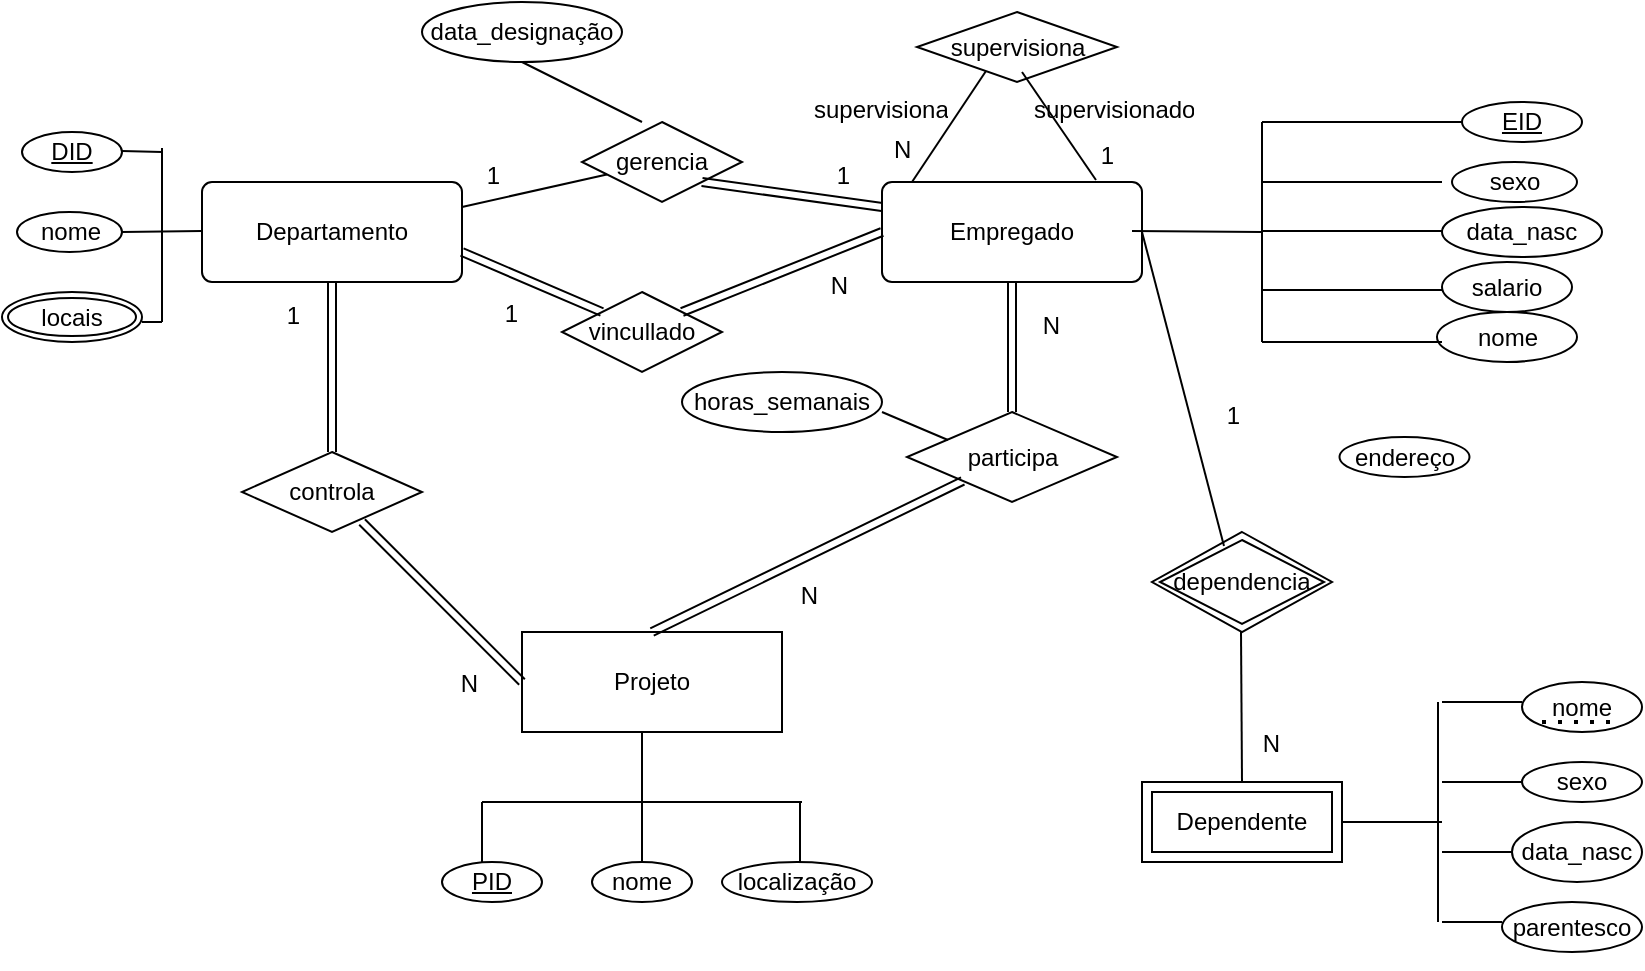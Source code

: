 <mxfile version="21.1.2" type="github">
  <diagram id="R2lEEEUBdFMjLlhIrx00" name="Page-1">
    <mxGraphModel dx="880" dy="452" grid="1" gridSize="10" guides="1" tooltips="1" connect="1" arrows="1" fold="1" page="1" pageScale="1" pageWidth="850" pageHeight="1100" math="0" shadow="0" extFonts="Permanent Marker^https://fonts.googleapis.com/css?family=Permanent+Marker">
      <root>
        <mxCell id="0" />
        <mxCell id="1" parent="0" />
        <mxCell id="FEb_sd7oXNeLTOC6ZRQs-1" value="Departamento" style="rounded=1;arcSize=10;whiteSpace=wrap;html=1;align=center;labelBackgroundColor=none;" parent="1" vertex="1">
          <mxGeometry x="100" y="150" width="130" height="50" as="geometry" />
        </mxCell>
        <mxCell id="FEb_sd7oXNeLTOC6ZRQs-3" value="DID" style="ellipse;whiteSpace=wrap;html=1;align=center;fontStyle=4;labelBackgroundColor=none;" parent="1" vertex="1">
          <mxGeometry x="10" y="125" width="50" height="20" as="geometry" />
        </mxCell>
        <mxCell id="FEb_sd7oXNeLTOC6ZRQs-13" value="nome&lt;br&gt;" style="ellipse;whiteSpace=wrap;html=1;align=center;labelBackgroundColor=none;" parent="1" vertex="1">
          <mxGeometry x="7.5" y="165" width="52.5" height="20" as="geometry" />
        </mxCell>
        <mxCell id="FEb_sd7oXNeLTOC6ZRQs-14" value="Empregado&lt;br&gt;" style="rounded=1;arcSize=10;whiteSpace=wrap;html=1;align=center;labelBackgroundColor=none;" parent="1" vertex="1">
          <mxGeometry x="440" y="150" width="130" height="50" as="geometry" />
        </mxCell>
        <mxCell id="FEb_sd7oXNeLTOC6ZRQs-15" value="EID" style="ellipse;whiteSpace=wrap;html=1;align=center;fontStyle=4;labelBackgroundColor=none;" parent="1" vertex="1">
          <mxGeometry x="730" y="110" width="60" height="20" as="geometry" />
        </mxCell>
        <mxCell id="FEb_sd7oXNeLTOC6ZRQs-16" value="nome&lt;br&gt;" style="ellipse;whiteSpace=wrap;html=1;align=center;labelBackgroundColor=none;" parent="1" vertex="1">
          <mxGeometry x="717.5" y="215" width="70" height="25" as="geometry" />
        </mxCell>
        <mxCell id="FEb_sd7oXNeLTOC6ZRQs-17" value="sexo&lt;br&gt;" style="ellipse;whiteSpace=wrap;html=1;align=center;labelBackgroundColor=none;" parent="1" vertex="1">
          <mxGeometry x="725" y="140" width="62.5" height="20" as="geometry" />
        </mxCell>
        <mxCell id="FEb_sd7oXNeLTOC6ZRQs-18" value="data_nasc&lt;br&gt;" style="ellipse;whiteSpace=wrap;html=1;align=center;labelBackgroundColor=none;" parent="1" vertex="1">
          <mxGeometry x="720" y="162.5" width="80" height="25" as="geometry" />
        </mxCell>
        <mxCell id="FEb_sd7oXNeLTOC6ZRQs-19" value="salario&lt;br&gt;" style="ellipse;whiteSpace=wrap;html=1;align=center;labelBackgroundColor=none;" parent="1" vertex="1">
          <mxGeometry x="720" y="190" width="65" height="25" as="geometry" />
        </mxCell>
        <mxCell id="FEb_sd7oXNeLTOC6ZRQs-20" value="endereço&lt;br&gt;" style="ellipse;whiteSpace=wrap;html=1;align=center;labelBackgroundColor=none;" parent="1" vertex="1">
          <mxGeometry x="668.75" y="277.5" width="65" height="20" as="geometry" />
        </mxCell>
        <mxCell id="FEb_sd7oXNeLTOC6ZRQs-21" value="vincullado" style="shape=rhombus;perimeter=rhombusPerimeter;whiteSpace=wrap;html=1;align=center;labelBackgroundColor=none;" parent="1" vertex="1">
          <mxGeometry x="280" y="205" width="80" height="40" as="geometry" />
        </mxCell>
        <mxCell id="FEb_sd7oXNeLTOC6ZRQs-39" value="" style="endArrow=none;html=1;rounded=0;labelBackgroundColor=none;fontColor=default;" parent="1" edge="1">
          <mxGeometry relative="1" as="geometry">
            <mxPoint x="455" y="150" as="sourcePoint" />
            <mxPoint x="495" y="90" as="targetPoint" />
            <Array as="points">
              <mxPoint x="475" y="120" />
            </Array>
          </mxGeometry>
        </mxCell>
        <mxCell id="FEb_sd7oXNeLTOC6ZRQs-40" value="1" style="resizable=0;html=1;whiteSpace=wrap;align=right;verticalAlign=bottom;labelBackgroundColor=none;" parent="FEb_sd7oXNeLTOC6ZRQs-39" connectable="0" vertex="1">
          <mxGeometry x="1" relative="1" as="geometry">
            <mxPoint x="63" y="55" as="offset" />
          </mxGeometry>
        </mxCell>
        <mxCell id="FEb_sd7oXNeLTOC6ZRQs-41" value="supervisiona" style="text;strokeColor=none;fillColor=none;spacingLeft=4;spacingRight=4;overflow=hidden;rotatable=0;points=[[0,0.5],[1,0.5]];portConstraint=eastwest;fontSize=12;whiteSpace=wrap;html=1;labelBackgroundColor=none;" parent="1" vertex="1">
          <mxGeometry x="400" y="100" width="77.5" height="30" as="geometry" />
        </mxCell>
        <mxCell id="FEb_sd7oXNeLTOC6ZRQs-42" value="supervisionado" style="text;strokeColor=none;fillColor=none;spacingLeft=4;spacingRight=4;overflow=hidden;rotatable=0;points=[[0,0.5],[1,0.5]];portConstraint=eastwest;fontSize=12;whiteSpace=wrap;html=1;labelBackgroundColor=none;" parent="1" vertex="1">
          <mxGeometry x="510" y="100" width="90" height="30" as="geometry" />
        </mxCell>
        <mxCell id="FEb_sd7oXNeLTOC6ZRQs-46" value="data_designação" style="ellipse;whiteSpace=wrap;html=1;align=center;labelBackgroundColor=none;" parent="1" vertex="1">
          <mxGeometry x="210" y="60" width="100" height="30" as="geometry" />
        </mxCell>
        <mxCell id="FEb_sd7oXNeLTOC6ZRQs-47" value="" style="endArrow=none;html=1;rounded=0;labelBackgroundColor=none;fontColor=default;" parent="1" edge="1">
          <mxGeometry relative="1" as="geometry">
            <mxPoint x="320" y="120" as="sourcePoint" />
            <mxPoint x="260" y="90" as="targetPoint" />
          </mxGeometry>
        </mxCell>
        <mxCell id="FEb_sd7oXNeLTOC6ZRQs-48" value="Projeto" style="whiteSpace=wrap;html=1;align=center;labelBackgroundColor=none;" parent="1" vertex="1">
          <mxGeometry x="260" y="375" width="130" height="50" as="geometry" />
        </mxCell>
        <mxCell id="FEb_sd7oXNeLTOC6ZRQs-49" value="controla&lt;br&gt;" style="shape=rhombus;perimeter=rhombusPerimeter;whiteSpace=wrap;html=1;align=center;labelBackgroundColor=none;" parent="1" vertex="1">
          <mxGeometry x="120" y="285" width="90" height="40" as="geometry" />
        </mxCell>
        <mxCell id="FEb_sd7oXNeLTOC6ZRQs-51" value="&lt;u&gt;PID&lt;/u&gt;" style="ellipse;whiteSpace=wrap;html=1;align=center;labelBackgroundColor=none;" parent="1" vertex="1">
          <mxGeometry x="220" y="490" width="50" height="20" as="geometry" />
        </mxCell>
        <mxCell id="FEb_sd7oXNeLTOC6ZRQs-53" value="nome&lt;br&gt;" style="ellipse;whiteSpace=wrap;html=1;align=center;labelBackgroundColor=none;" parent="1" vertex="1">
          <mxGeometry x="295" y="490" width="50" height="20" as="geometry" />
        </mxCell>
        <mxCell id="FEb_sd7oXNeLTOC6ZRQs-54" value="localização" style="ellipse;whiteSpace=wrap;html=1;align=center;labelBackgroundColor=none;" parent="1" vertex="1">
          <mxGeometry x="360" y="490" width="75" height="20" as="geometry" />
        </mxCell>
        <mxCell id="FEb_sd7oXNeLTOC6ZRQs-56" value="participa" style="shape=rhombus;perimeter=rhombusPerimeter;whiteSpace=wrap;html=1;align=center;labelBackgroundColor=none;" parent="1" vertex="1">
          <mxGeometry x="452.5" y="265" width="105" height="45" as="geometry" />
        </mxCell>
        <mxCell id="FEb_sd7oXNeLTOC6ZRQs-63" value="horas_semanais" style="ellipse;whiteSpace=wrap;html=1;align=center;labelBackgroundColor=none;" parent="1" vertex="1">
          <mxGeometry x="340" y="245" width="100" height="30" as="geometry" />
        </mxCell>
        <mxCell id="FEb_sd7oXNeLTOC6ZRQs-68" value="dependencia" style="shape=rhombus;double=1;perimeter=rhombusPerimeter;whiteSpace=wrap;html=1;align=center;labelBackgroundColor=none;" parent="1" vertex="1">
          <mxGeometry x="575" y="325" width="90" height="50" as="geometry" />
        </mxCell>
        <mxCell id="FEb_sd7oXNeLTOC6ZRQs-69" value="Dependente" style="shape=ext;margin=3;double=1;whiteSpace=wrap;html=1;align=center;labelBackgroundColor=none;" parent="1" vertex="1">
          <mxGeometry x="570" y="450" width="100" height="40" as="geometry" />
        </mxCell>
        <mxCell id="FEb_sd7oXNeLTOC6ZRQs-71" value="nome" style="ellipse;whiteSpace=wrap;html=1;align=center;labelBackgroundColor=none;" parent="1" vertex="1">
          <mxGeometry x="760" y="400" width="60" height="25" as="geometry" />
        </mxCell>
        <mxCell id="FEb_sd7oXNeLTOC6ZRQs-72" value="sexo" style="ellipse;whiteSpace=wrap;html=1;align=center;labelBackgroundColor=none;" parent="1" vertex="1">
          <mxGeometry x="760" y="440" width="60" height="20" as="geometry" />
        </mxCell>
        <mxCell id="FEb_sd7oXNeLTOC6ZRQs-74" value="data_nasc" style="ellipse;whiteSpace=wrap;html=1;align=center;labelBackgroundColor=none;" parent="1" vertex="1">
          <mxGeometry x="755" y="470" width="65" height="30" as="geometry" />
        </mxCell>
        <mxCell id="FEb_sd7oXNeLTOC6ZRQs-75" value="parentesco" style="ellipse;whiteSpace=wrap;html=1;align=center;labelBackgroundColor=none;" parent="1" vertex="1">
          <mxGeometry x="750" y="510" width="70" height="25" as="geometry" />
        </mxCell>
        <mxCell id="FEb_sd7oXNeLTOC6ZRQs-77" value="" style="endArrow=none;html=1;rounded=0;labelBackgroundColor=none;fontColor=default;entryX=0.5;entryY=0;entryDx=0;entryDy=0;" parent="1" target="FEb_sd7oXNeLTOC6ZRQs-69" edge="1">
          <mxGeometry relative="1" as="geometry">
            <mxPoint x="619.5" y="375" as="sourcePoint" />
            <mxPoint x="619.5" y="445" as="targetPoint" />
          </mxGeometry>
        </mxCell>
        <mxCell id="FEb_sd7oXNeLTOC6ZRQs-78" value="N" style="resizable=0;html=1;whiteSpace=wrap;align=right;verticalAlign=bottom;labelBackgroundColor=none;" parent="FEb_sd7oXNeLTOC6ZRQs-77" connectable="0" vertex="1">
          <mxGeometry x="1" relative="1" as="geometry">
            <mxPoint x="21" y="-10" as="offset" />
          </mxGeometry>
        </mxCell>
        <mxCell id="FEb_sd7oXNeLTOC6ZRQs-79" value="" style="endArrow=none;html=1;rounded=0;exitX=1;exitY=0.5;exitDx=0;exitDy=0;labelBackgroundColor=none;fontColor=default;entryX=0.4;entryY=0.14;entryDx=0;entryDy=0;entryPerimeter=0;" parent="1" source="FEb_sd7oXNeLTOC6ZRQs-14" target="FEb_sd7oXNeLTOC6ZRQs-68" edge="1">
          <mxGeometry relative="1" as="geometry">
            <mxPoint x="580" y="170" as="sourcePoint" />
            <mxPoint x="645" y="174.5" as="targetPoint" />
          </mxGeometry>
        </mxCell>
        <mxCell id="FEb_sd7oXNeLTOC6ZRQs-80" value="1" style="resizable=0;html=1;whiteSpace=wrap;align=right;verticalAlign=bottom;labelBackgroundColor=none;" parent="FEb_sd7oXNeLTOC6ZRQs-79" connectable="0" vertex="1">
          <mxGeometry x="1" relative="1" as="geometry">
            <mxPoint x="9" y="-57" as="offset" />
          </mxGeometry>
        </mxCell>
        <mxCell id="FEb_sd7oXNeLTOC6ZRQs-82" value="supervisiona" style="shape=rhombus;perimeter=rhombusPerimeter;whiteSpace=wrap;html=1;align=center;labelBackgroundColor=none;" parent="1" vertex="1">
          <mxGeometry x="457.5" y="65" width="100" height="35" as="geometry" />
        </mxCell>
        <mxCell id="FEb_sd7oXNeLTOC6ZRQs-85" value="" style="endArrow=none;html=1;rounded=0;entryX=0.823;entryY=-0.02;entryDx=0;entryDy=0;entryPerimeter=0;labelBackgroundColor=none;fontColor=default;" parent="1" target="FEb_sd7oXNeLTOC6ZRQs-14" edge="1">
          <mxGeometry relative="1" as="geometry">
            <mxPoint x="510" y="95" as="sourcePoint" />
            <mxPoint x="570" y="145" as="targetPoint" />
          </mxGeometry>
        </mxCell>
        <mxCell id="FEb_sd7oXNeLTOC6ZRQs-87" value="N" style="text;strokeColor=none;fillColor=none;spacingLeft=4;spacingRight=4;overflow=hidden;rotatable=0;points=[[0,0.5],[1,0.5]];portConstraint=eastwest;fontSize=12;whiteSpace=wrap;html=1;labelBackgroundColor=none;" parent="1" vertex="1">
          <mxGeometry x="440" y="120" width="20" height="20" as="geometry" />
        </mxCell>
        <mxCell id="FEb_sd7oXNeLTOC6ZRQs-91" value="gerencia" style="shape=rhombus;perimeter=rhombusPerimeter;whiteSpace=wrap;html=1;align=center;labelBackgroundColor=none;" parent="1" vertex="1">
          <mxGeometry x="290" y="120" width="80" height="40" as="geometry" />
        </mxCell>
        <mxCell id="FEb_sd7oXNeLTOC6ZRQs-95" value="" style="endArrow=none;html=1;rounded=0;exitX=1;exitY=0.25;exitDx=0;exitDy=0;labelBackgroundColor=none;fontColor=default;" parent="1" source="FEb_sd7oXNeLTOC6ZRQs-1" target="FEb_sd7oXNeLTOC6ZRQs-91" edge="1">
          <mxGeometry relative="1" as="geometry">
            <mxPoint x="160" y="80" as="sourcePoint" />
            <mxPoint x="320" y="80" as="targetPoint" />
          </mxGeometry>
        </mxCell>
        <mxCell id="FEb_sd7oXNeLTOC6ZRQs-96" value="1" style="resizable=0;html=1;whiteSpace=wrap;align=right;verticalAlign=bottom;labelBackgroundColor=none;" parent="FEb_sd7oXNeLTOC6ZRQs-95" connectable="0" vertex="1">
          <mxGeometry x="1" relative="1" as="geometry">
            <mxPoint x="-52" y="9" as="offset" />
          </mxGeometry>
        </mxCell>
        <mxCell id="FEb_sd7oXNeLTOC6ZRQs-101" value="" style="shape=link;html=1;rounded=0;entryX=0;entryY=0;entryDx=0;entryDy=0;labelBackgroundColor=none;fontColor=default;" parent="1" target="FEb_sd7oXNeLTOC6ZRQs-21" edge="1">
          <mxGeometry relative="1" as="geometry">
            <mxPoint x="230" y="185" as="sourcePoint" />
            <mxPoint x="310" y="205" as="targetPoint" />
            <Array as="points" />
          </mxGeometry>
        </mxCell>
        <mxCell id="FEb_sd7oXNeLTOC6ZRQs-102" value="1" style="resizable=0;html=1;whiteSpace=wrap;align=right;verticalAlign=bottom;labelBackgroundColor=none;" parent="FEb_sd7oXNeLTOC6ZRQs-101" connectable="0" vertex="1">
          <mxGeometry x="1" relative="1" as="geometry">
            <mxPoint x="-40" y="10" as="offset" />
          </mxGeometry>
        </mxCell>
        <mxCell id="FEb_sd7oXNeLTOC6ZRQs-105" value="" style="shape=link;html=1;rounded=0;entryX=0;entryY=0.25;entryDx=0;entryDy=0;exitX=1;exitY=1;exitDx=0;exitDy=0;labelBackgroundColor=none;fontColor=default;" parent="1" source="FEb_sd7oXNeLTOC6ZRQs-91" target="FEb_sd7oXNeLTOC6ZRQs-14" edge="1">
          <mxGeometry relative="1" as="geometry">
            <mxPoint x="360" y="150" as="sourcePoint" />
            <mxPoint x="505" y="150" as="targetPoint" />
          </mxGeometry>
        </mxCell>
        <mxCell id="FEb_sd7oXNeLTOC6ZRQs-106" value="1" style="resizable=0;html=1;whiteSpace=wrap;align=right;verticalAlign=bottom;labelBackgroundColor=none;" parent="FEb_sd7oXNeLTOC6ZRQs-105" connectable="0" vertex="1">
          <mxGeometry x="1" relative="1" as="geometry">
            <mxPoint x="-15" y="-7" as="offset" />
          </mxGeometry>
        </mxCell>
        <mxCell id="FEb_sd7oXNeLTOC6ZRQs-107" value="" style="shape=link;html=1;rounded=0;entryX=0;entryY=0.5;entryDx=0;entryDy=0;exitX=1;exitY=0;exitDx=0;exitDy=0;labelBackgroundColor=none;fontColor=default;" parent="1" source="FEb_sd7oXNeLTOC6ZRQs-21" target="FEb_sd7oXNeLTOC6ZRQs-14" edge="1">
          <mxGeometry relative="1" as="geometry">
            <mxPoint x="340" y="210" as="sourcePoint" />
            <mxPoint x="500" y="210" as="targetPoint" />
          </mxGeometry>
        </mxCell>
        <mxCell id="FEb_sd7oXNeLTOC6ZRQs-108" value="N" style="resizable=0;html=1;whiteSpace=wrap;align=right;verticalAlign=bottom;labelBackgroundColor=none;" parent="FEb_sd7oXNeLTOC6ZRQs-107" connectable="0" vertex="1">
          <mxGeometry x="1" relative="1" as="geometry">
            <mxPoint x="-15" y="35" as="offset" />
          </mxGeometry>
        </mxCell>
        <mxCell id="FEb_sd7oXNeLTOC6ZRQs-111" value="locais" style="ellipse;shape=doubleEllipse;margin=3;whiteSpace=wrap;html=1;align=center;labelBackgroundColor=none;" parent="1" vertex="1">
          <mxGeometry y="205" width="70" height="25" as="geometry" />
        </mxCell>
        <mxCell id="FEb_sd7oXNeLTOC6ZRQs-115" value="" style="shape=link;html=1;rounded=0;entryX=0.5;entryY=0;entryDx=0;entryDy=0;exitX=0.5;exitY=1;exitDx=0;exitDy=0;" parent="1" source="FEb_sd7oXNeLTOC6ZRQs-14" target="FEb_sd7oXNeLTOC6ZRQs-56" edge="1">
          <mxGeometry relative="1" as="geometry">
            <mxPoint x="510" y="200" as="sourcePoint" />
            <mxPoint x="520" y="250" as="targetPoint" />
          </mxGeometry>
        </mxCell>
        <mxCell id="FEb_sd7oXNeLTOC6ZRQs-116" value="N" style="resizable=0;html=1;whiteSpace=wrap;align=right;verticalAlign=bottom;" parent="FEb_sd7oXNeLTOC6ZRQs-115" connectable="0" vertex="1">
          <mxGeometry x="1" relative="1" as="geometry">
            <mxPoint x="25" y="-35" as="offset" />
          </mxGeometry>
        </mxCell>
        <mxCell id="FEb_sd7oXNeLTOC6ZRQs-117" value="" style="shape=link;html=1;rounded=0;exitX=0.5;exitY=0;exitDx=0;exitDy=0;" parent="1" source="FEb_sd7oXNeLTOC6ZRQs-48" target="FEb_sd7oXNeLTOC6ZRQs-56" edge="1">
          <mxGeometry relative="1" as="geometry">
            <mxPoint x="320" y="370" as="sourcePoint" />
            <mxPoint x="480" y="370" as="targetPoint" />
          </mxGeometry>
        </mxCell>
        <mxCell id="FEb_sd7oXNeLTOC6ZRQs-118" value="N" style="resizable=0;html=1;whiteSpace=wrap;align=right;verticalAlign=bottom;" parent="FEb_sd7oXNeLTOC6ZRQs-117" connectable="0" vertex="1">
          <mxGeometry x="1" relative="1" as="geometry">
            <mxPoint x="-71" y="66" as="offset" />
          </mxGeometry>
        </mxCell>
        <mxCell id="FEb_sd7oXNeLTOC6ZRQs-119" value="" style="shape=link;html=1;rounded=0;exitX=0.667;exitY=0.875;exitDx=0;exitDy=0;exitPerimeter=0;entryX=0;entryY=0.5;entryDx=0;entryDy=0;" parent="1" source="FEb_sd7oXNeLTOC6ZRQs-49" target="FEb_sd7oXNeLTOC6ZRQs-48" edge="1">
          <mxGeometry relative="1" as="geometry">
            <mxPoint x="120" y="400" as="sourcePoint" />
            <mxPoint x="120" y="480" as="targetPoint" />
          </mxGeometry>
        </mxCell>
        <mxCell id="FEb_sd7oXNeLTOC6ZRQs-120" value="N" style="resizable=0;html=1;whiteSpace=wrap;align=right;verticalAlign=bottom;" parent="FEb_sd7oXNeLTOC6ZRQs-119" connectable="0" vertex="1">
          <mxGeometry x="1" relative="1" as="geometry">
            <mxPoint x="-20" y="10" as="offset" />
          </mxGeometry>
        </mxCell>
        <mxCell id="FEb_sd7oXNeLTOC6ZRQs-122" value="" style="shape=link;html=1;rounded=0;entryX=0.5;entryY=0;entryDx=0;entryDy=0;exitX=0.5;exitY=1;exitDx=0;exitDy=0;" parent="1" source="FEb_sd7oXNeLTOC6ZRQs-1" target="FEb_sd7oXNeLTOC6ZRQs-49" edge="1">
          <mxGeometry relative="1" as="geometry">
            <mxPoint x="150" y="200" as="sourcePoint" />
            <mxPoint x="310" y="200" as="targetPoint" />
          </mxGeometry>
        </mxCell>
        <mxCell id="FEb_sd7oXNeLTOC6ZRQs-123" value="1" style="resizable=0;html=1;whiteSpace=wrap;align=right;verticalAlign=bottom;" parent="FEb_sd7oXNeLTOC6ZRQs-122" connectable="0" vertex="1">
          <mxGeometry x="1" relative="1" as="geometry">
            <mxPoint x="-15" y="-60" as="offset" />
          </mxGeometry>
        </mxCell>
        <mxCell id="FEb_sd7oXNeLTOC6ZRQs-124" value="" style="endArrow=none;html=1;rounded=0;" parent="1" edge="1">
          <mxGeometry relative="1" as="geometry">
            <mxPoint x="60" y="175" as="sourcePoint" />
            <mxPoint x="100" y="174.5" as="targetPoint" />
          </mxGeometry>
        </mxCell>
        <mxCell id="FEb_sd7oXNeLTOC6ZRQs-134" value="" style="endArrow=none;html=1;rounded=0;" parent="1" edge="1">
          <mxGeometry relative="1" as="geometry">
            <mxPoint x="60" y="134.5" as="sourcePoint" />
            <mxPoint x="80" y="135" as="targetPoint" />
          </mxGeometry>
        </mxCell>
        <mxCell id="FEb_sd7oXNeLTOC6ZRQs-135" value="" style="endArrow=none;html=1;rounded=0;" parent="1" edge="1">
          <mxGeometry relative="1" as="geometry">
            <mxPoint x="70" y="220" as="sourcePoint" />
            <mxPoint x="80" y="220" as="targetPoint" />
          </mxGeometry>
        </mxCell>
        <mxCell id="FEb_sd7oXNeLTOC6ZRQs-136" value="" style="endArrow=none;html=1;rounded=0;" parent="1" edge="1">
          <mxGeometry relative="1" as="geometry">
            <mxPoint x="80" y="133" as="sourcePoint" />
            <mxPoint x="80" y="220" as="targetPoint" />
          </mxGeometry>
        </mxCell>
        <mxCell id="FEb_sd7oXNeLTOC6ZRQs-138" value="" style="endArrow=none;html=1;rounded=0;" parent="1" edge="1">
          <mxGeometry relative="1" as="geometry">
            <mxPoint x="320" y="425" as="sourcePoint" />
            <mxPoint x="320" y="460" as="targetPoint" />
          </mxGeometry>
        </mxCell>
        <mxCell id="FEb_sd7oXNeLTOC6ZRQs-139" value="" style="endArrow=none;html=1;rounded=0;" parent="1" edge="1">
          <mxGeometry relative="1" as="geometry">
            <mxPoint x="240" y="460" as="sourcePoint" />
            <mxPoint x="400" y="460" as="targetPoint" />
          </mxGeometry>
        </mxCell>
        <mxCell id="FEb_sd7oXNeLTOC6ZRQs-140" value="" style="endArrow=none;html=1;rounded=0;" parent="1" edge="1">
          <mxGeometry relative="1" as="geometry">
            <mxPoint x="240" y="460" as="sourcePoint" />
            <mxPoint x="240" y="490" as="targetPoint" />
          </mxGeometry>
        </mxCell>
        <mxCell id="FEb_sd7oXNeLTOC6ZRQs-141" value="" style="endArrow=none;html=1;rounded=0;" parent="1" edge="1">
          <mxGeometry relative="1" as="geometry">
            <mxPoint x="440" y="480" as="sourcePoint" />
            <mxPoint x="440" y="480" as="targetPoint" />
          </mxGeometry>
        </mxCell>
        <mxCell id="FEb_sd7oXNeLTOC6ZRQs-142" value="" style="endArrow=none;html=1;rounded=0;" parent="1" edge="1">
          <mxGeometry relative="1" as="geometry">
            <mxPoint x="399" y="460" as="sourcePoint" />
            <mxPoint x="399" y="490" as="targetPoint" />
          </mxGeometry>
        </mxCell>
        <mxCell id="FEb_sd7oXNeLTOC6ZRQs-143" value="" style="endArrow=none;html=1;rounded=0;" parent="1" edge="1">
          <mxGeometry relative="1" as="geometry">
            <mxPoint x="320" y="460" as="sourcePoint" />
            <mxPoint x="320" y="490" as="targetPoint" />
          </mxGeometry>
        </mxCell>
        <mxCell id="FEb_sd7oXNeLTOC6ZRQs-144" value="" style="endArrow=none;html=1;rounded=0;entryX=0.195;entryY=0.311;entryDx=0;entryDy=0;entryPerimeter=0;" parent="1" target="FEb_sd7oXNeLTOC6ZRQs-56" edge="1">
          <mxGeometry relative="1" as="geometry">
            <mxPoint x="440" y="265" as="sourcePoint" />
            <mxPoint x="480" y="285" as="targetPoint" />
          </mxGeometry>
        </mxCell>
        <mxCell id="FEb_sd7oXNeLTOC6ZRQs-148" value="" style="endArrow=none;html=1;rounded=0;" parent="1" edge="1">
          <mxGeometry relative="1" as="geometry">
            <mxPoint x="565" y="174.5" as="sourcePoint" />
            <mxPoint x="630" y="175" as="targetPoint" />
          </mxGeometry>
        </mxCell>
        <mxCell id="FEb_sd7oXNeLTOC6ZRQs-149" value="" style="endArrow=none;html=1;rounded=0;" parent="1" edge="1">
          <mxGeometry relative="1" as="geometry">
            <mxPoint x="630" y="120" as="sourcePoint" />
            <mxPoint x="630" y="230" as="targetPoint" />
          </mxGeometry>
        </mxCell>
        <mxCell id="FEb_sd7oXNeLTOC6ZRQs-151" value="" style="endArrow=none;html=1;rounded=0;" parent="1" edge="1">
          <mxGeometry relative="1" as="geometry">
            <mxPoint x="630" y="230" as="sourcePoint" />
            <mxPoint x="720" y="230" as="targetPoint" />
          </mxGeometry>
        </mxCell>
        <mxCell id="FEb_sd7oXNeLTOC6ZRQs-154" value="" style="endArrow=none;html=1;rounded=0;" parent="1" edge="1">
          <mxGeometry relative="1" as="geometry">
            <mxPoint x="630" y="204" as="sourcePoint" />
            <mxPoint x="720" y="204" as="targetPoint" />
          </mxGeometry>
        </mxCell>
        <mxCell id="FEb_sd7oXNeLTOC6ZRQs-155" value="" style="endArrow=none;html=1;rounded=0;" parent="1" edge="1">
          <mxGeometry relative="1" as="geometry">
            <mxPoint x="630" y="174.5" as="sourcePoint" />
            <mxPoint x="720" y="174.5" as="targetPoint" />
            <Array as="points">
              <mxPoint x="690" y="174.5" />
            </Array>
          </mxGeometry>
        </mxCell>
        <mxCell id="FEb_sd7oXNeLTOC6ZRQs-160" value="" style="endArrow=none;html=1;rounded=0;" parent="1" edge="1">
          <mxGeometry relative="1" as="geometry">
            <mxPoint x="630" y="150" as="sourcePoint" />
            <mxPoint x="720" y="150" as="targetPoint" />
          </mxGeometry>
        </mxCell>
        <mxCell id="FEb_sd7oXNeLTOC6ZRQs-161" value="" style="endArrow=none;html=1;rounded=0;entryX=0;entryY=0.5;entryDx=0;entryDy=0;" parent="1" target="FEb_sd7oXNeLTOC6ZRQs-15" edge="1">
          <mxGeometry relative="1" as="geometry">
            <mxPoint x="630" y="120" as="sourcePoint" />
            <mxPoint x="790" y="110" as="targetPoint" />
          </mxGeometry>
        </mxCell>
        <mxCell id="FEb_sd7oXNeLTOC6ZRQs-162" value="" style="endArrow=none;html=1;rounded=0;" parent="1" edge="1">
          <mxGeometry relative="1" as="geometry">
            <mxPoint x="670" y="470" as="sourcePoint" />
            <mxPoint x="720" y="470" as="targetPoint" />
          </mxGeometry>
        </mxCell>
        <mxCell id="FEb_sd7oXNeLTOC6ZRQs-163" style="edgeStyle=orthogonalEdgeStyle;rounded=0;orthogonalLoop=1;jettySize=auto;html=1;exitX=0.5;exitY=1;exitDx=0;exitDy=0;" parent="1" source="FEb_sd7oXNeLTOC6ZRQs-75" target="FEb_sd7oXNeLTOC6ZRQs-75" edge="1">
          <mxGeometry relative="1" as="geometry" />
        </mxCell>
        <mxCell id="FEb_sd7oXNeLTOC6ZRQs-164" value="" style="endArrow=none;html=1;rounded=0;" parent="1" edge="1">
          <mxGeometry relative="1" as="geometry">
            <mxPoint x="718" y="410" as="sourcePoint" />
            <mxPoint x="718" y="520" as="targetPoint" />
          </mxGeometry>
        </mxCell>
        <mxCell id="FEb_sd7oXNeLTOC6ZRQs-166" value="" style="endArrow=none;html=1;rounded=0;" parent="1" edge="1">
          <mxGeometry relative="1" as="geometry">
            <mxPoint x="720" y="520" as="sourcePoint" />
            <mxPoint x="750" y="520" as="targetPoint" />
          </mxGeometry>
        </mxCell>
        <mxCell id="FEb_sd7oXNeLTOC6ZRQs-167" value="" style="endArrow=none;html=1;rounded=0;entryX=0;entryY=0.5;entryDx=0;entryDy=0;" parent="1" target="FEb_sd7oXNeLTOC6ZRQs-74" edge="1">
          <mxGeometry relative="1" as="geometry">
            <mxPoint x="720" y="485" as="sourcePoint" />
            <mxPoint x="755" y="485" as="targetPoint" />
          </mxGeometry>
        </mxCell>
        <mxCell id="FEb_sd7oXNeLTOC6ZRQs-168" value="" style="endArrow=none;html=1;rounded=0;" parent="1" edge="1">
          <mxGeometry relative="1" as="geometry">
            <mxPoint x="720" y="450" as="sourcePoint" />
            <mxPoint x="760" y="450" as="targetPoint" />
          </mxGeometry>
        </mxCell>
        <mxCell id="FEb_sd7oXNeLTOC6ZRQs-169" value="" style="endArrow=none;html=1;rounded=0;" parent="1" edge="1">
          <mxGeometry relative="1" as="geometry">
            <mxPoint x="720" y="410" as="sourcePoint" />
            <mxPoint x="760" y="410" as="targetPoint" />
          </mxGeometry>
        </mxCell>
        <mxCell id="hkTLzmpcSNs0vGzspryy-1" value="" style="endArrow=none;dashed=1;html=1;dashPattern=1 3;strokeWidth=2;rounded=0;" edge="1" parent="1">
          <mxGeometry width="50" height="50" relative="1" as="geometry">
            <mxPoint x="770" y="420" as="sourcePoint" />
            <mxPoint x="810" y="420" as="targetPoint" />
          </mxGeometry>
        </mxCell>
      </root>
    </mxGraphModel>
  </diagram>
</mxfile>
